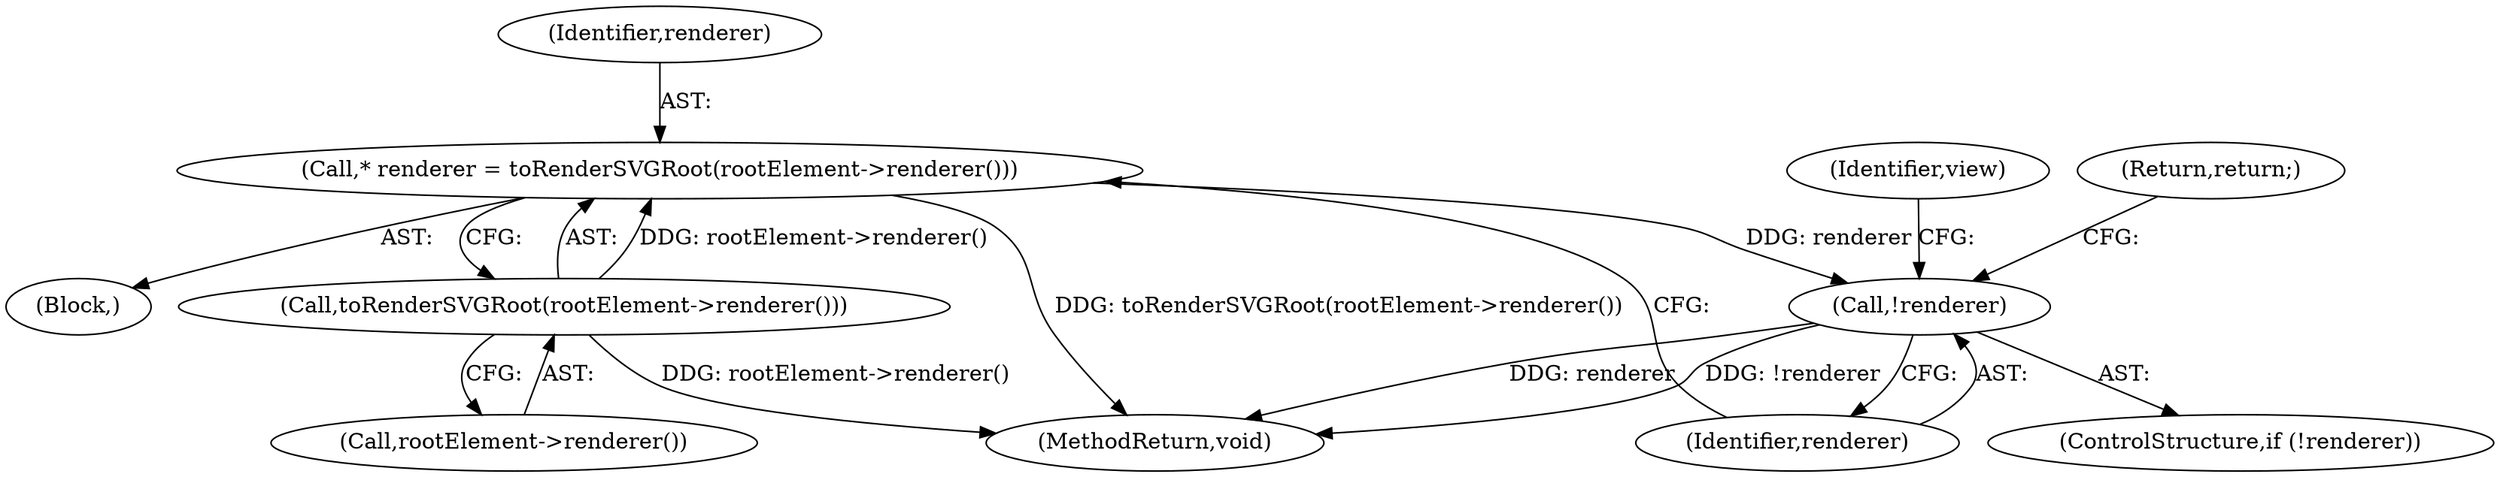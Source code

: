 digraph "0_Chrome_cace1e6998293b9b025d4bbdaf5cb5b6a1c2efb4@pointer" {
"1000123" [label="(Call,* renderer = toRenderSVGRoot(rootElement->renderer()))"];
"1000125" [label="(Call,toRenderSVGRoot(rootElement->renderer()))"];
"1000128" [label="(Call,!renderer)"];
"1000129" [label="(Identifier,renderer)"];
"1000128" [label="(Call,!renderer)"];
"1000102" [label="(Block,)"];
"1000133" [label="(Identifier,view)"];
"1000125" [label="(Call,toRenderSVGRoot(rootElement->renderer()))"];
"1000126" [label="(Call,rootElement->renderer())"];
"1000123" [label="(Call,* renderer = toRenderSVGRoot(rootElement->renderer()))"];
"1000139" [label="(MethodReturn,void)"];
"1000127" [label="(ControlStructure,if (!renderer))"];
"1000124" [label="(Identifier,renderer)"];
"1000130" [label="(Return,return;)"];
"1000123" -> "1000102"  [label="AST: "];
"1000123" -> "1000125"  [label="CFG: "];
"1000124" -> "1000123"  [label="AST: "];
"1000125" -> "1000123"  [label="AST: "];
"1000129" -> "1000123"  [label="CFG: "];
"1000123" -> "1000139"  [label="DDG: toRenderSVGRoot(rootElement->renderer())"];
"1000125" -> "1000123"  [label="DDG: rootElement->renderer()"];
"1000123" -> "1000128"  [label="DDG: renderer"];
"1000125" -> "1000126"  [label="CFG: "];
"1000126" -> "1000125"  [label="AST: "];
"1000125" -> "1000139"  [label="DDG: rootElement->renderer()"];
"1000128" -> "1000127"  [label="AST: "];
"1000128" -> "1000129"  [label="CFG: "];
"1000129" -> "1000128"  [label="AST: "];
"1000130" -> "1000128"  [label="CFG: "];
"1000133" -> "1000128"  [label="CFG: "];
"1000128" -> "1000139"  [label="DDG: renderer"];
"1000128" -> "1000139"  [label="DDG: !renderer"];
}
